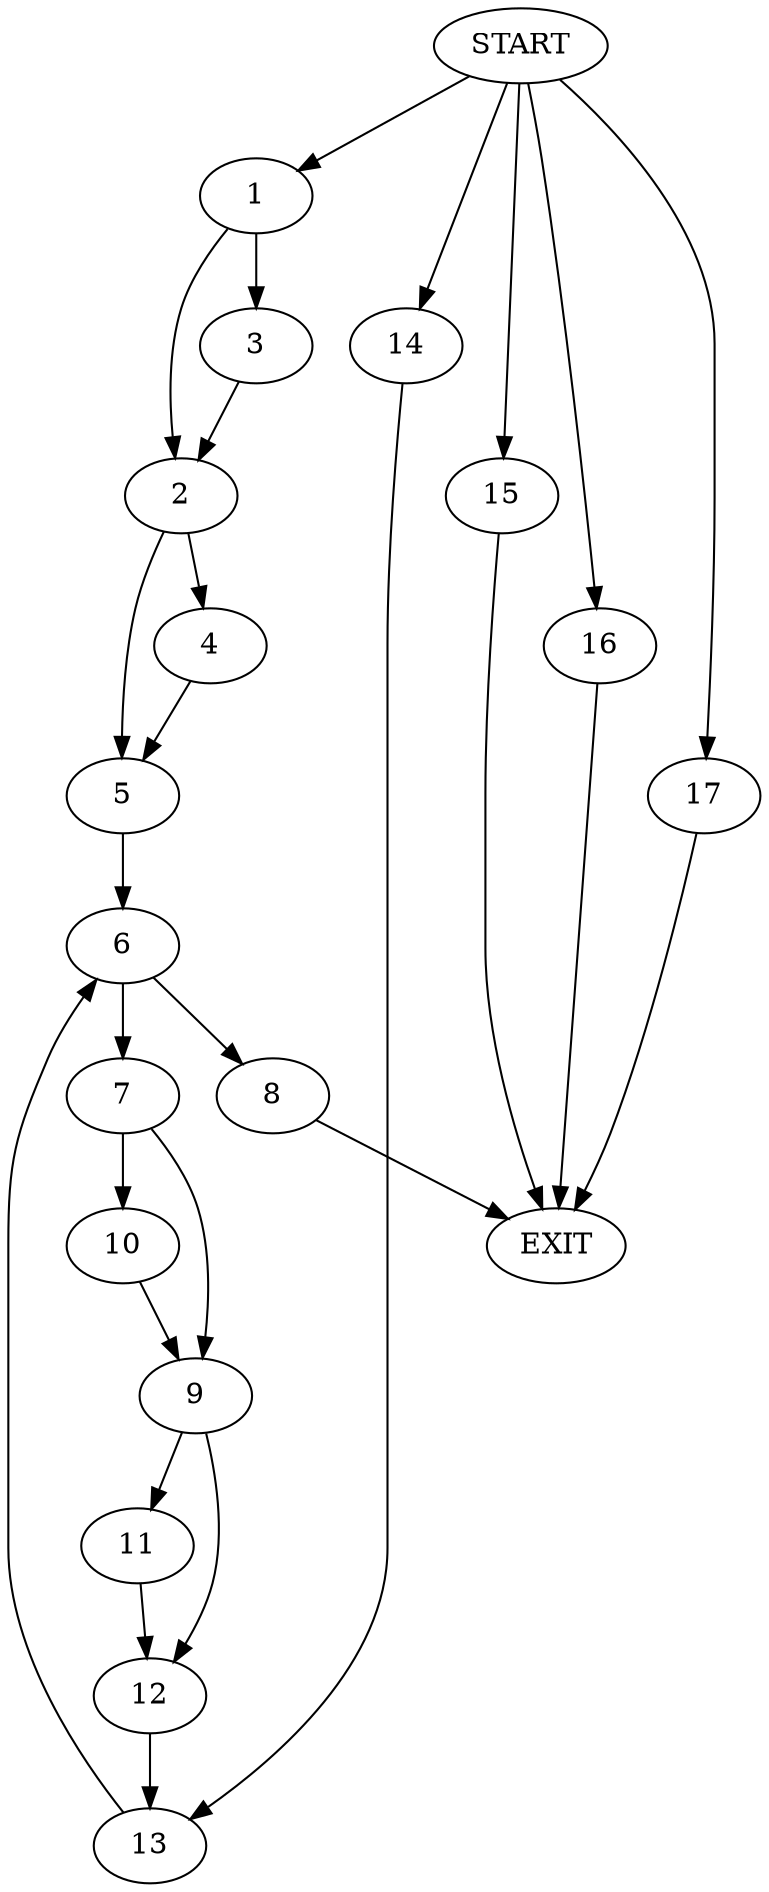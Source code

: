 digraph {
0 [label="START"]
18 [label="EXIT"]
0 -> 1
1 -> 2
1 -> 3
2 -> 4
2 -> 5
3 -> 2
4 -> 5
5 -> 6
6 -> 7
6 -> 8
7 -> 9
7 -> 10
8 -> 18
9 -> 11
9 -> 12
10 -> 9
12 -> 13
11 -> 12
13 -> 6
0 -> 14
14 -> 13
0 -> 15
15 -> 18
0 -> 16
16 -> 18
0 -> 17
17 -> 18
}
